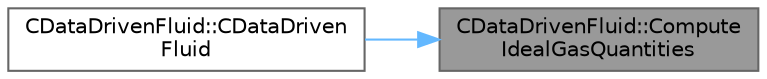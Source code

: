 digraph "CDataDrivenFluid::ComputeIdealGasQuantities"
{
 // LATEX_PDF_SIZE
  bgcolor="transparent";
  edge [fontname=Helvetica,fontsize=10,labelfontname=Helvetica,labelfontsize=10];
  node [fontname=Helvetica,fontsize=10,shape=box,height=0.2,width=0.4];
  rankdir="RL";
  Node1 [id="Node000001",label="CDataDrivenFluid::Compute\lIdealGasQuantities",height=0.2,width=0.4,color="gray40", fillcolor="grey60", style="filled", fontcolor="black",tooltip=" "];
  Node1 -> Node2 [id="edge1_Node000001_Node000002",dir="back",color="steelblue1",style="solid",tooltip=" "];
  Node2 [id="Node000002",label="CDataDrivenFluid::CDataDriven\lFluid",height=0.2,width=0.4,color="grey40", fillcolor="white", style="filled",URL="$classCDataDrivenFluid.html#ad7ecdddc41ba7e0b95da2459ca77b2c7",tooltip="Constructor of the class."];
}
